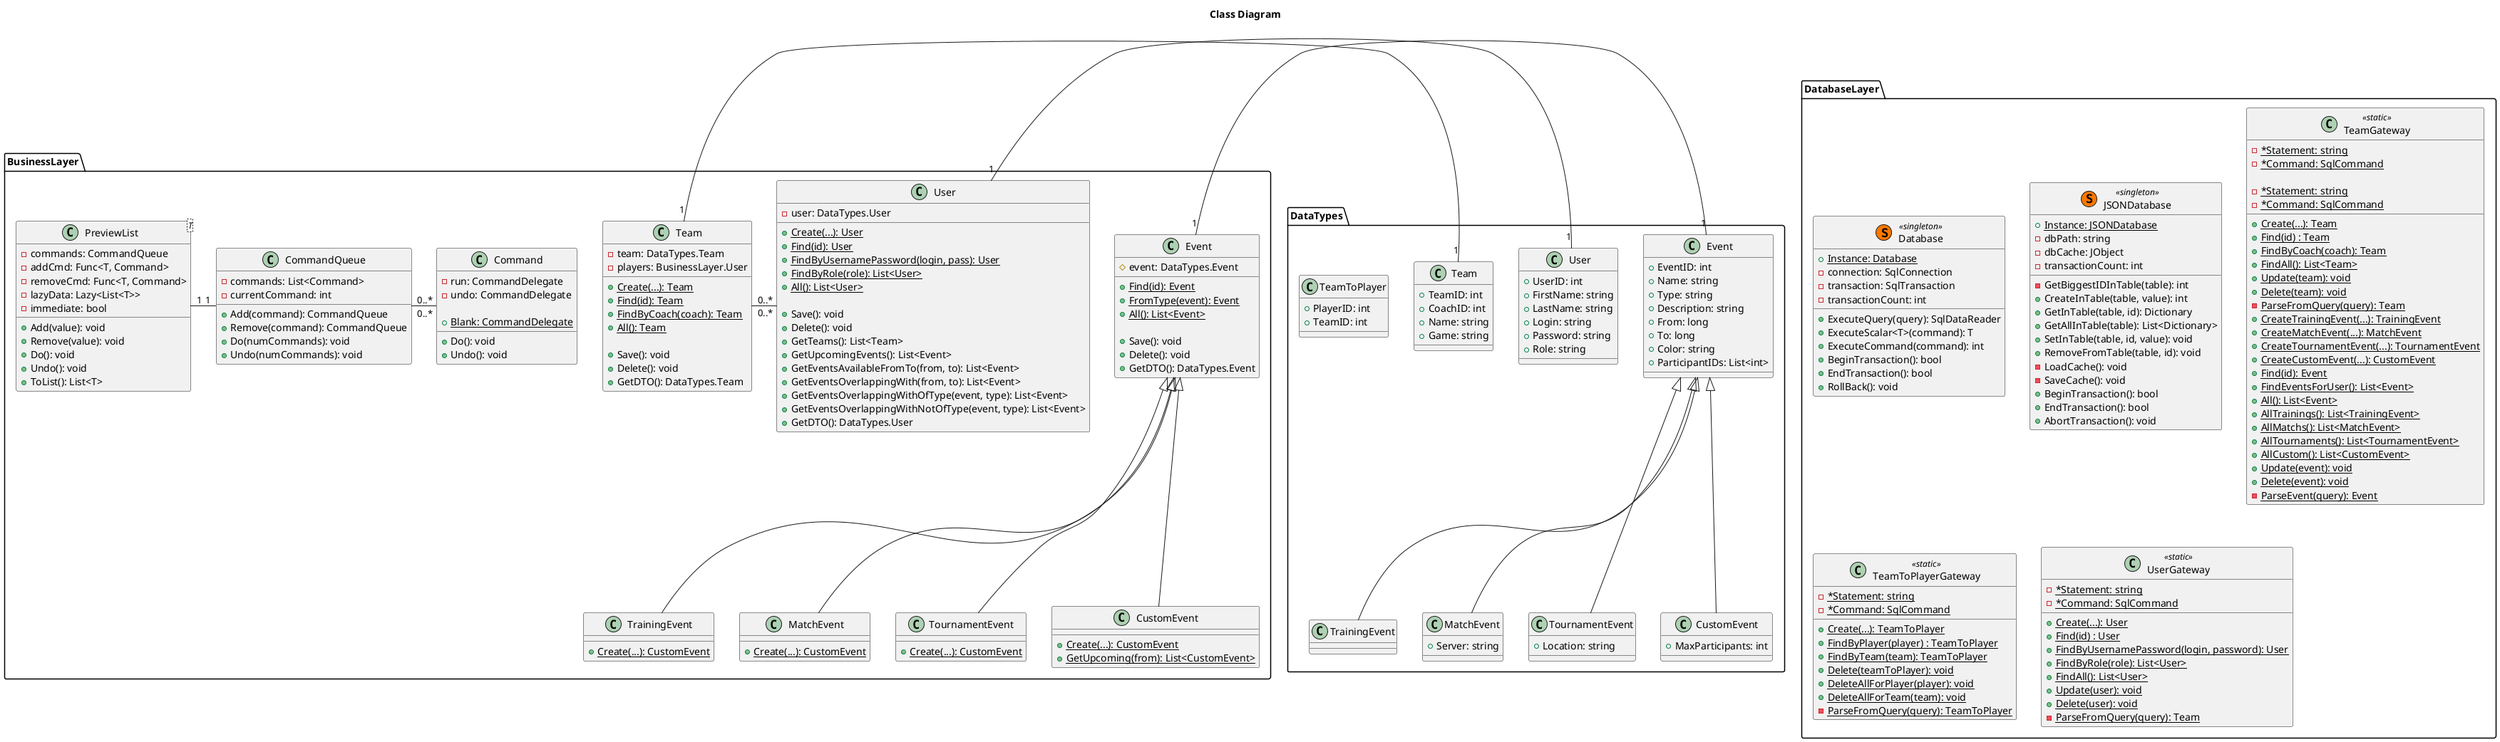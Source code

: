 @startuml
title Class Diagram

class DatabaseLayer.Database <<(S,#FF7700)singleton>> {
    ' Variables
    + {static} Instance: Database
    - connection: SqlConnection
    - transaction: SqlTransaction
    - transactionCount: int
    
    ' Methods
    + ExecuteQuery(query): SqlDataReader
    + ExecuteScalar<T>(command): T
    + ExecuteCommand(command): int
    + BeginTransaction(): bool
    + EndTransaction(): bool
    + RollBack(): void
}

class DatabaseLayer.JSONDatabase <<(S,#FF7700)singleton>> {
    ' Variables
    + {static} Instance: JSONDatabase
    - dbPath: string
    - dbCache: JObject
    - transactionCount: int

    ' Methods
    - GetBiggestIDInTable(table): int
    + CreateInTable(table, value): int
    + GetInTable(table, id): Dictionary
    + GetAllInTable(table): List<Dictionary>
    + SetInTable(table, id, value): void
    + RemoveFromTable(table, id): void
    - LoadCache(): void
    - SaveCache(): void
    + BeginTransaction(): bool
    + EndTransaction(): bool
    + AbortTransaction(): void
}

class DatabaseLayer.TeamGateway <<static>> {
    ' Variables
    - {static} *Statement: string
    - {static} *Command: SqlCommand

    ' Methods
    + {static} Create(...): Team
    + {static} Find(id) : Team
    + {static} FindByCoach(coach): Team
    + {static} FindAll(): List<Team>
    + {static} Update(team): void
    + {static} Delete(team): void
    - {static} ParseFromQuery(query): Team
}

class DatabaseLayer.TeamToPlayerGateway <<static>> {
    ' Variables
    - {static} *Statement: string
    - {static} *Command: SqlCommand

    ' Methods
    + {static} Create(...): TeamToPlayer
    + {static} FindByPlayer(player) : TeamToPlayer
    + {static} FindByTeam(team): TeamToPlayer
    + {static} Delete(teamToPlayer): void
    + {static} DeleteAllForPlayer(player): void
    + {static} DeleteAllForTeam(team): void
    - {static} ParseFromQuery(query): TeamToPlayer
}

class DatabaseLayer.UserGateway <<static>> {
    ' Variables
    - {static} *Statement: string
    - {static} *Command: SqlCommand

    ' Methods
    + {static} Create(...): User
    + {static} Find(id) : User
    + {static} FindByUsernamePassword(login, password): User
    + {static} FindByRole(role): List<User>
    + {static} FindAll(): List<User>
    + {static} Update(user): void
    + {static} Delete(user): void
    - {static} ParseFromQuery(query): Team
}

class DatabaseLayer.TeamGateway <<static>> {
    ' Variables
    - {static} *Statement: string
    - {static} *Command: SqlCommand

    ' Methods
    + {static} CreateTrainingEvent(...): TrainingEvent
    + {static} CreateMatchEvent(...): MatchEvent
    + {static} CreateTournamentEvent(...): TournamentEvent
    + {static} CreateCustomEvent(...): CustomEvent
    + {static} Find(id): Event
    + {static} FindEventsForUser(): List<Event>
    + {static} All(): List<Event>
    + {static} AllTrainings(): List<TrainingEvent>
    + {static} AllMatchs(): List<MatchEvent>
    + {static} AllTournaments(): List<TournamentEvent>
    + {static} AllCustom(): List<CustomEvent>
    + {static} Update(event): void
    + {static} Delete(event): void
    - {static} ParseEvent(query): Event
}

class DataTypes.Event {
    ' Variables
    + EventID: int
    + Name: string
    + Type: string
    + Description: string 
    + From: long
    + To: long
    + Color: string
    + ParticipantIDs: List<int>
}

DataTypes.Event <|-- DataTypes.TrainingEvent
DataTypes.Event <|-- DataTypes.MatchEvent
DataTypes.Event <|-- DataTypes.TournamentEvent
DataTypes.Event <|-- DataTypes.CustomEvent

class DataTypes.MatchEvent {
    ' Variables
    + Server: string
}

class DataTypes.TournamentEvent {
    ' Variables
    + Location: string
}

class DataTypes.CustomEvent {
    ' Variables
    + MaxParticipants: int
}

BusinessLayer.Event "1" - "1" DataTypes.Event
BusinessLayer.Event <|-- BusinessLayer.TrainingEvent
BusinessLayer.Event <|-- BusinessLayer.MatchEvent
BusinessLayer.Event <|-- BusinessLayer.TournamentEvent
BusinessLayer.Event <|-- BusinessLayer.CustomEvent

class BusinessLayer.Event {
    ' Variables
    # event: DataTypes.Event

    ' Methods
    + {static} Find(id): Event
    + {static} FromType(event): Event
    + {static} All(): List<Event>

    + Save(): void
    + Delete(): void
    + GetDTO(): DataTypes.Event
}

class BusinessLayer.TrainingEvent {
    'Methods
    + {static} Create(...): CustomEvent
}

class BusinessLayer.MatchEvent {
    'Methods
    + {static} Create(...): CustomEvent
}

class BusinessLayer.TournamentEvent {
    'Methods
    + {static} Create(...): CustomEvent
}

class BusinessLayer.CustomEvent {
    'Methods
    + {static} Create(...): CustomEvent
    + {static} GetUpcoming(from): List<CustomEvent>
}


class DataTypes.User {
    ' Variables
    + UserID: int
    + FirstName: string
    + LastName: string
    + Login: string
    + Password: string
    + Role: string
}

BusinessLayer.User "1" - "1" DataTypes.User

class BusinessLayer.User {
    ' Variables
    - user: DataTypes.User

    ' Methods
    + {static} Create(...): User
    + {static} Find(id): User
    + {static} FindByUsernamePassword(login, pass): User
    + {static} FindByRole(role): List<User>
    + {static} All(): List<User>

    + Save(): void
    + Delete(): void
    + GetTeams(): List<Team>
    + GetUpcomingEvents(): List<Event>
    + GetEventsAvailableFromTo(from, to): List<Event>
    + GetEventsOverlappingWith(from, to): List<Event>
    + GetEventsOverlappingWithOfType(event, type): List<Event>
    + GetEventsOverlappingWithNotOfType(event, type): List<Event>
    + GetDTO(): DataTypes.User
}

class DataTypes.Team {
    ' Variables
    + TeamID: int
    + CoachID: int
    + Name: string
    + Game: string
}

class DataTypes.TeamToPlayer {
    + PlayerID: int
    + TeamID: int
}

BusinessLayer.Team "1" - "1" DataTypes.Team
BusinessLayer.Team "0..*" - "0..*" BusinessLayer.User

class BusinessLayer.Team {
    ' Variables
    - team: DataTypes.Team
    - players: BusinessLayer.User

    ' Methods
    + {static} Create(...): Team
    + {static} Find(id): Team
    + {static} FindByCoach(coach): Team
    + {static} All(): Team

    + Save(): void
    + Delete(): void
    + GetDTO(): DataTypes.Team
}

' More stuff

class BusinessLayer.Command {
    ' Variables
    - run: CommandDelegate
    - undo: CommandDelegate

    + {static} Blank: CommandDelegate

    ' Methods
    + Do(): void
    + Undo(): void
}

BusinessLayer.CommandQueue "0..*" - "0..*" BusinessLayer.Command

class BusinessLayer.CommandQueue {
    ' Variables
    - commands: List<Command>
    - currentCommand: int

    ' Methods
    + Add(command): CommandQueue
    + Remove(command): CommandQueue
    + Do(numCommands): void
    + Undo(numCommands): void
}

BusinessLayer.PreviewList "1" - "1" BusinessLayer.CommandQueue

class BusinessLayer.PreviewList<T> {
    ' Variables
    - commands: CommandQueue
    - addCmd: Func<T, Command>
    - removeCmd: Func<T, Command>
    - lazyData: Lazy<List<T>>
    - immediate: bool

    ' Methods
    + Add(value): void
    + Remove(value): void
    + Do(): void
    + Undo(): void
    + ToList(): List<T>
}

@enduml